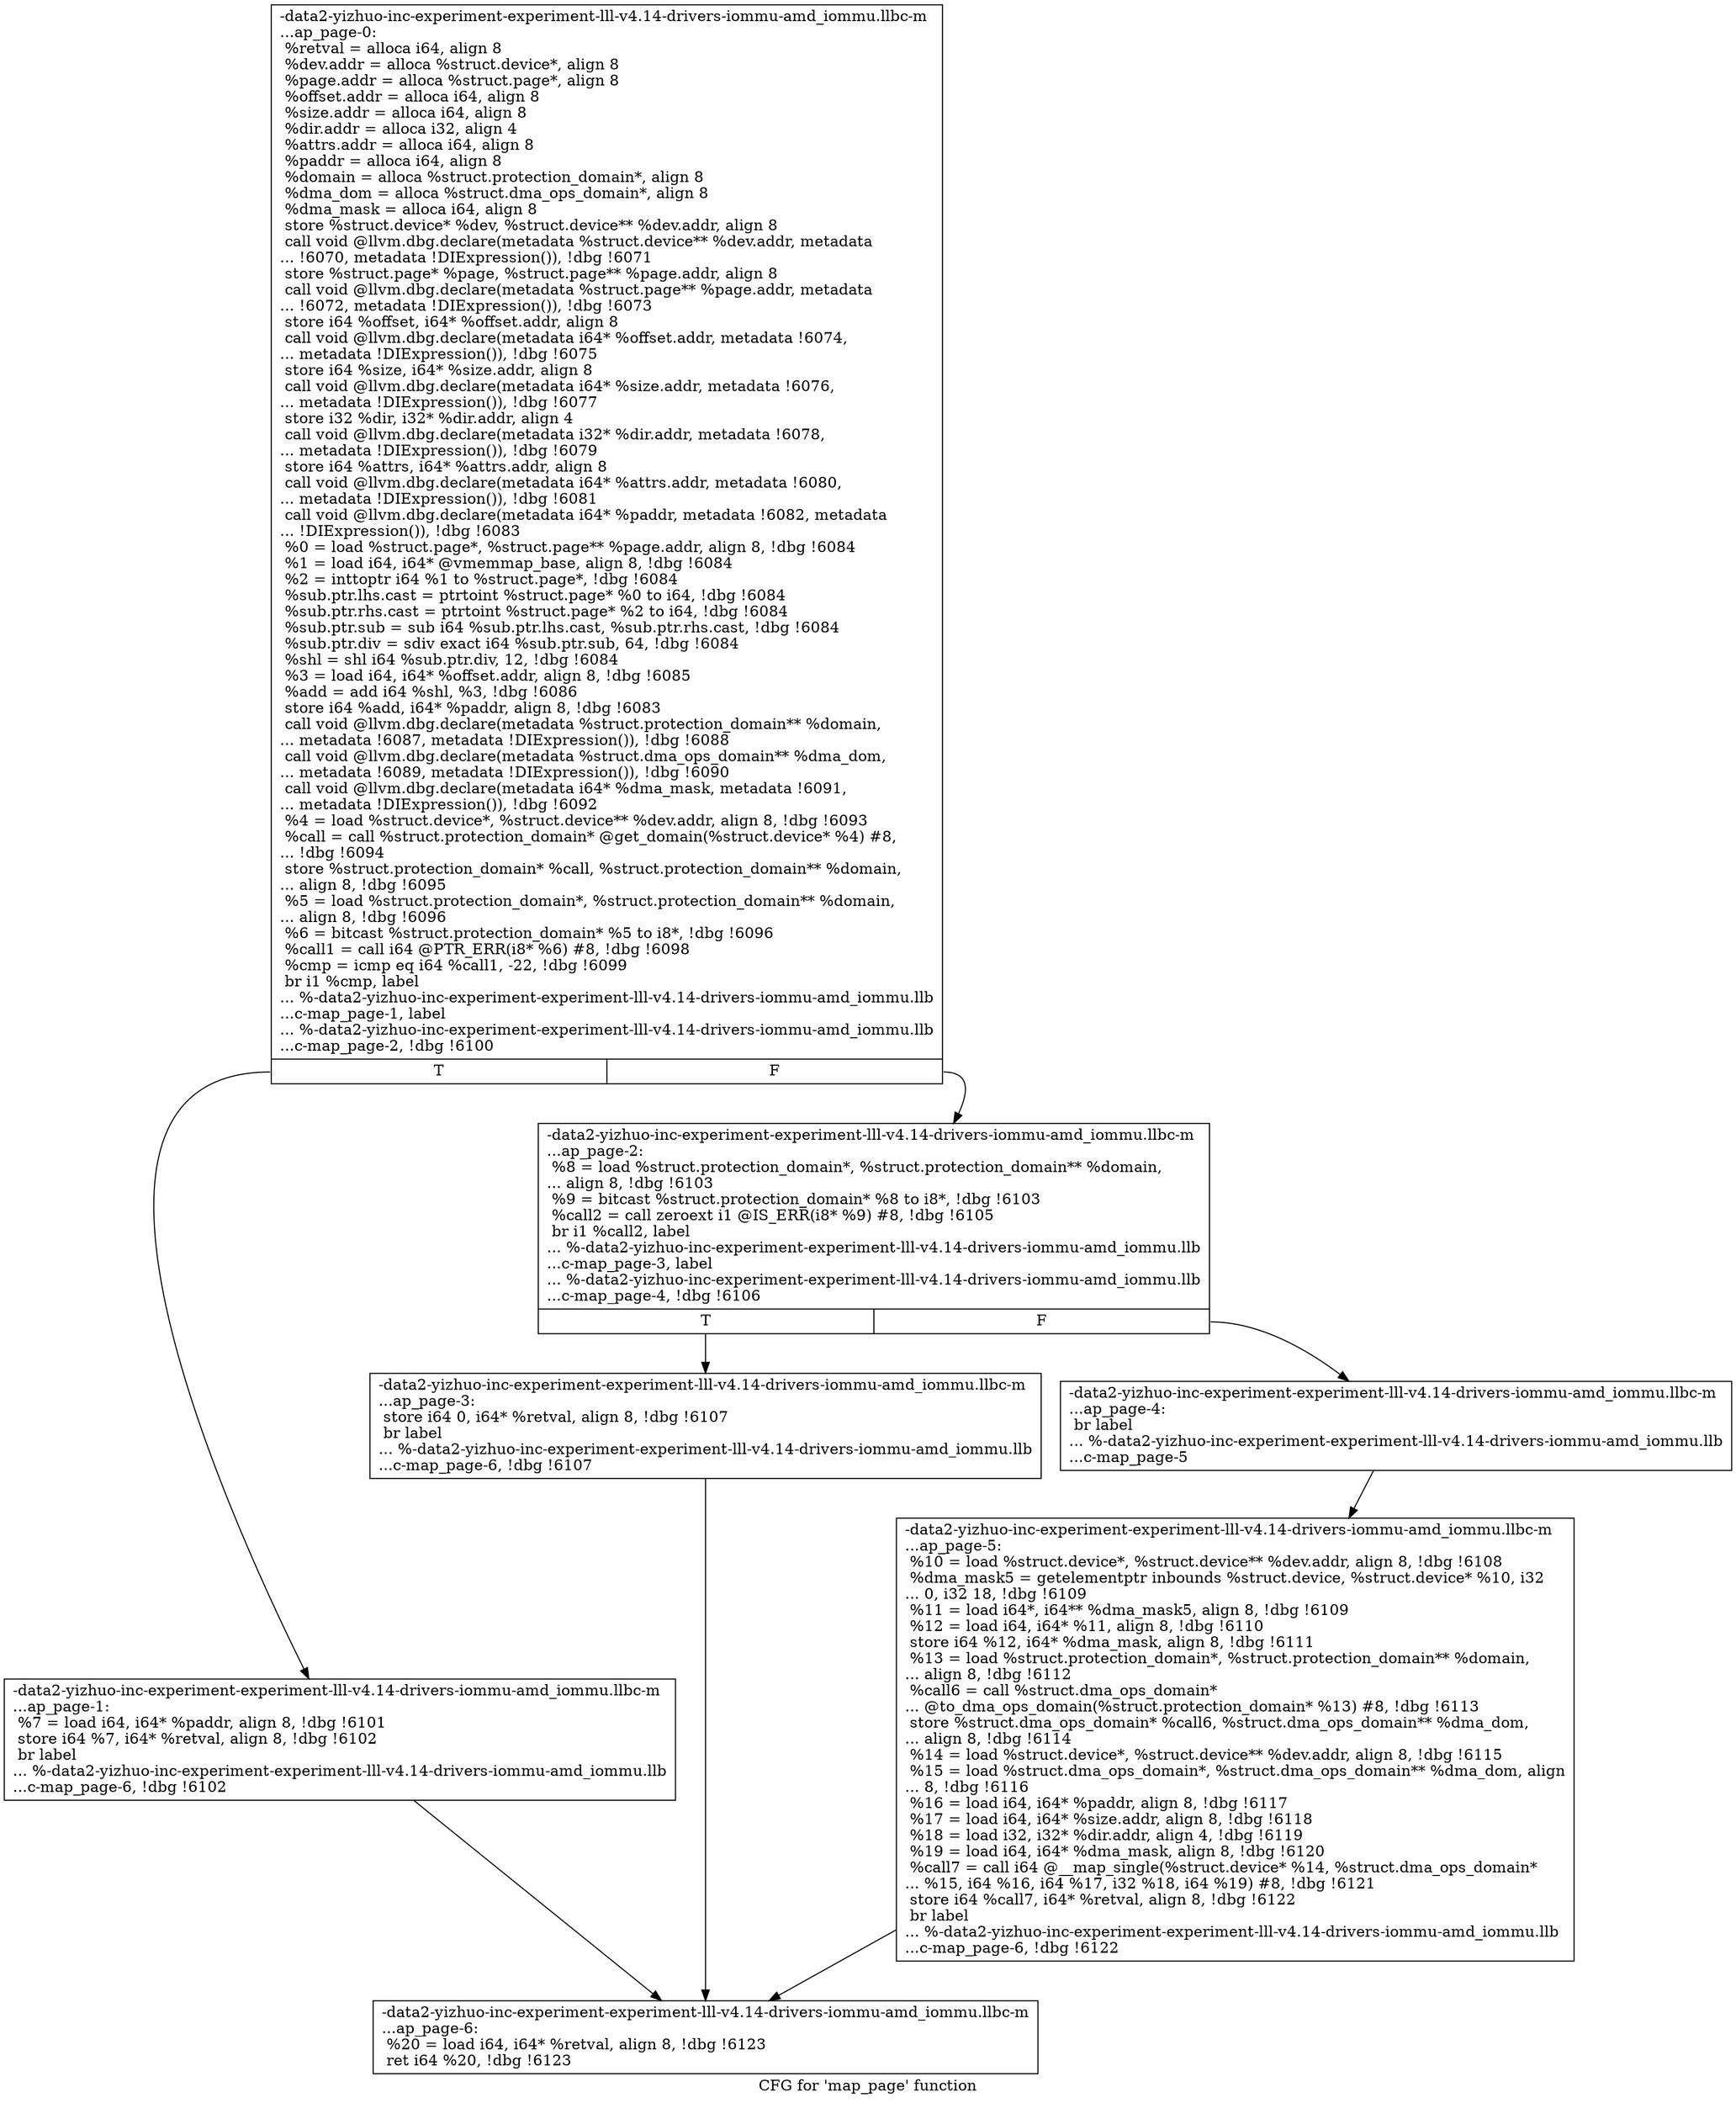 digraph "CFG for 'map_page' function" {
	label="CFG for 'map_page' function";

	Node0x561b9491c980 [shape=record,label="{-data2-yizhuo-inc-experiment-experiment-lll-v4.14-drivers-iommu-amd_iommu.llbc-m\l...ap_page-0:\l  %retval = alloca i64, align 8\l  %dev.addr = alloca %struct.device*, align 8\l  %page.addr = alloca %struct.page*, align 8\l  %offset.addr = alloca i64, align 8\l  %size.addr = alloca i64, align 8\l  %dir.addr = alloca i32, align 4\l  %attrs.addr = alloca i64, align 8\l  %paddr = alloca i64, align 8\l  %domain = alloca %struct.protection_domain*, align 8\l  %dma_dom = alloca %struct.dma_ops_domain*, align 8\l  %dma_mask = alloca i64, align 8\l  store %struct.device* %dev, %struct.device** %dev.addr, align 8\l  call void @llvm.dbg.declare(metadata %struct.device** %dev.addr, metadata\l... !6070, metadata !DIExpression()), !dbg !6071\l  store %struct.page* %page, %struct.page** %page.addr, align 8\l  call void @llvm.dbg.declare(metadata %struct.page** %page.addr, metadata\l... !6072, metadata !DIExpression()), !dbg !6073\l  store i64 %offset, i64* %offset.addr, align 8\l  call void @llvm.dbg.declare(metadata i64* %offset.addr, metadata !6074,\l... metadata !DIExpression()), !dbg !6075\l  store i64 %size, i64* %size.addr, align 8\l  call void @llvm.dbg.declare(metadata i64* %size.addr, metadata !6076,\l... metadata !DIExpression()), !dbg !6077\l  store i32 %dir, i32* %dir.addr, align 4\l  call void @llvm.dbg.declare(metadata i32* %dir.addr, metadata !6078,\l... metadata !DIExpression()), !dbg !6079\l  store i64 %attrs, i64* %attrs.addr, align 8\l  call void @llvm.dbg.declare(metadata i64* %attrs.addr, metadata !6080,\l... metadata !DIExpression()), !dbg !6081\l  call void @llvm.dbg.declare(metadata i64* %paddr, metadata !6082, metadata\l... !DIExpression()), !dbg !6083\l  %0 = load %struct.page*, %struct.page** %page.addr, align 8, !dbg !6084\l  %1 = load i64, i64* @vmemmap_base, align 8, !dbg !6084\l  %2 = inttoptr i64 %1 to %struct.page*, !dbg !6084\l  %sub.ptr.lhs.cast = ptrtoint %struct.page* %0 to i64, !dbg !6084\l  %sub.ptr.rhs.cast = ptrtoint %struct.page* %2 to i64, !dbg !6084\l  %sub.ptr.sub = sub i64 %sub.ptr.lhs.cast, %sub.ptr.rhs.cast, !dbg !6084\l  %sub.ptr.div = sdiv exact i64 %sub.ptr.sub, 64, !dbg !6084\l  %shl = shl i64 %sub.ptr.div, 12, !dbg !6084\l  %3 = load i64, i64* %offset.addr, align 8, !dbg !6085\l  %add = add i64 %shl, %3, !dbg !6086\l  store i64 %add, i64* %paddr, align 8, !dbg !6083\l  call void @llvm.dbg.declare(metadata %struct.protection_domain** %domain,\l... metadata !6087, metadata !DIExpression()), !dbg !6088\l  call void @llvm.dbg.declare(metadata %struct.dma_ops_domain** %dma_dom,\l... metadata !6089, metadata !DIExpression()), !dbg !6090\l  call void @llvm.dbg.declare(metadata i64* %dma_mask, metadata !6091,\l... metadata !DIExpression()), !dbg !6092\l  %4 = load %struct.device*, %struct.device** %dev.addr, align 8, !dbg !6093\l  %call = call %struct.protection_domain* @get_domain(%struct.device* %4) #8,\l... !dbg !6094\l  store %struct.protection_domain* %call, %struct.protection_domain** %domain,\l... align 8, !dbg !6095\l  %5 = load %struct.protection_domain*, %struct.protection_domain** %domain,\l... align 8, !dbg !6096\l  %6 = bitcast %struct.protection_domain* %5 to i8*, !dbg !6096\l  %call1 = call i64 @PTR_ERR(i8* %6) #8, !dbg !6098\l  %cmp = icmp eq i64 %call1, -22, !dbg !6099\l  br i1 %cmp, label\l... %-data2-yizhuo-inc-experiment-experiment-lll-v4.14-drivers-iommu-amd_iommu.llb\l...c-map_page-1, label\l... %-data2-yizhuo-inc-experiment-experiment-lll-v4.14-drivers-iommu-amd_iommu.llb\l...c-map_page-2, !dbg !6100\l|{<s0>T|<s1>F}}"];
	Node0x561b9491c980:s0 -> Node0x561b94863490;
	Node0x561b9491c980:s1 -> Node0x561b948634e0;
	Node0x561b94863490 [shape=record,label="{-data2-yizhuo-inc-experiment-experiment-lll-v4.14-drivers-iommu-amd_iommu.llbc-m\l...ap_page-1: \l  %7 = load i64, i64* %paddr, align 8, !dbg !6101\l  store i64 %7, i64* %retval, align 8, !dbg !6102\l  br label\l... %-data2-yizhuo-inc-experiment-experiment-lll-v4.14-drivers-iommu-amd_iommu.llb\l...c-map_page-6, !dbg !6102\l}"];
	Node0x561b94863490 -> Node0x561b94863620;
	Node0x561b948634e0 [shape=record,label="{-data2-yizhuo-inc-experiment-experiment-lll-v4.14-drivers-iommu-amd_iommu.llbc-m\l...ap_page-2: \l  %8 = load %struct.protection_domain*, %struct.protection_domain** %domain,\l... align 8, !dbg !6103\l  %9 = bitcast %struct.protection_domain* %8 to i8*, !dbg !6103\l  %call2 = call zeroext i1 @IS_ERR(i8* %9) #8, !dbg !6105\l  br i1 %call2, label\l... %-data2-yizhuo-inc-experiment-experiment-lll-v4.14-drivers-iommu-amd_iommu.llb\l...c-map_page-3, label\l... %-data2-yizhuo-inc-experiment-experiment-lll-v4.14-drivers-iommu-amd_iommu.llb\l...c-map_page-4, !dbg !6106\l|{<s0>T|<s1>F}}"];
	Node0x561b948634e0:s0 -> Node0x561b94863530;
	Node0x561b948634e0:s1 -> Node0x561b94863580;
	Node0x561b94863530 [shape=record,label="{-data2-yizhuo-inc-experiment-experiment-lll-v4.14-drivers-iommu-amd_iommu.llbc-m\l...ap_page-3: \l  store i64 0, i64* %retval, align 8, !dbg !6107\l  br label\l... %-data2-yizhuo-inc-experiment-experiment-lll-v4.14-drivers-iommu-amd_iommu.llb\l...c-map_page-6, !dbg !6107\l}"];
	Node0x561b94863530 -> Node0x561b94863620;
	Node0x561b94863580 [shape=record,label="{-data2-yizhuo-inc-experiment-experiment-lll-v4.14-drivers-iommu-amd_iommu.llbc-m\l...ap_page-4: \l  br label\l... %-data2-yizhuo-inc-experiment-experiment-lll-v4.14-drivers-iommu-amd_iommu.llb\l...c-map_page-5\l}"];
	Node0x561b94863580 -> Node0x561b948635d0;
	Node0x561b948635d0 [shape=record,label="{-data2-yizhuo-inc-experiment-experiment-lll-v4.14-drivers-iommu-amd_iommu.llbc-m\l...ap_page-5: \l  %10 = load %struct.device*, %struct.device** %dev.addr, align 8, !dbg !6108\l  %dma_mask5 = getelementptr inbounds %struct.device, %struct.device* %10, i32\l... 0, i32 18, !dbg !6109\l  %11 = load i64*, i64** %dma_mask5, align 8, !dbg !6109\l  %12 = load i64, i64* %11, align 8, !dbg !6110\l  store i64 %12, i64* %dma_mask, align 8, !dbg !6111\l  %13 = load %struct.protection_domain*, %struct.protection_domain** %domain,\l... align 8, !dbg !6112\l  %call6 = call %struct.dma_ops_domain*\l... @to_dma_ops_domain(%struct.protection_domain* %13) #8, !dbg !6113\l  store %struct.dma_ops_domain* %call6, %struct.dma_ops_domain** %dma_dom,\l... align 8, !dbg !6114\l  %14 = load %struct.device*, %struct.device** %dev.addr, align 8, !dbg !6115\l  %15 = load %struct.dma_ops_domain*, %struct.dma_ops_domain** %dma_dom, align\l... 8, !dbg !6116\l  %16 = load i64, i64* %paddr, align 8, !dbg !6117\l  %17 = load i64, i64* %size.addr, align 8, !dbg !6118\l  %18 = load i32, i32* %dir.addr, align 4, !dbg !6119\l  %19 = load i64, i64* %dma_mask, align 8, !dbg !6120\l  %call7 = call i64 @__map_single(%struct.device* %14, %struct.dma_ops_domain*\l... %15, i64 %16, i64 %17, i32 %18, i64 %19) #8, !dbg !6121\l  store i64 %call7, i64* %retval, align 8, !dbg !6122\l  br label\l... %-data2-yizhuo-inc-experiment-experiment-lll-v4.14-drivers-iommu-amd_iommu.llb\l...c-map_page-6, !dbg !6122\l}"];
	Node0x561b948635d0 -> Node0x561b94863620;
	Node0x561b94863620 [shape=record,label="{-data2-yizhuo-inc-experiment-experiment-lll-v4.14-drivers-iommu-amd_iommu.llbc-m\l...ap_page-6: \l  %20 = load i64, i64* %retval, align 8, !dbg !6123\l  ret i64 %20, !dbg !6123\l}"];
}
